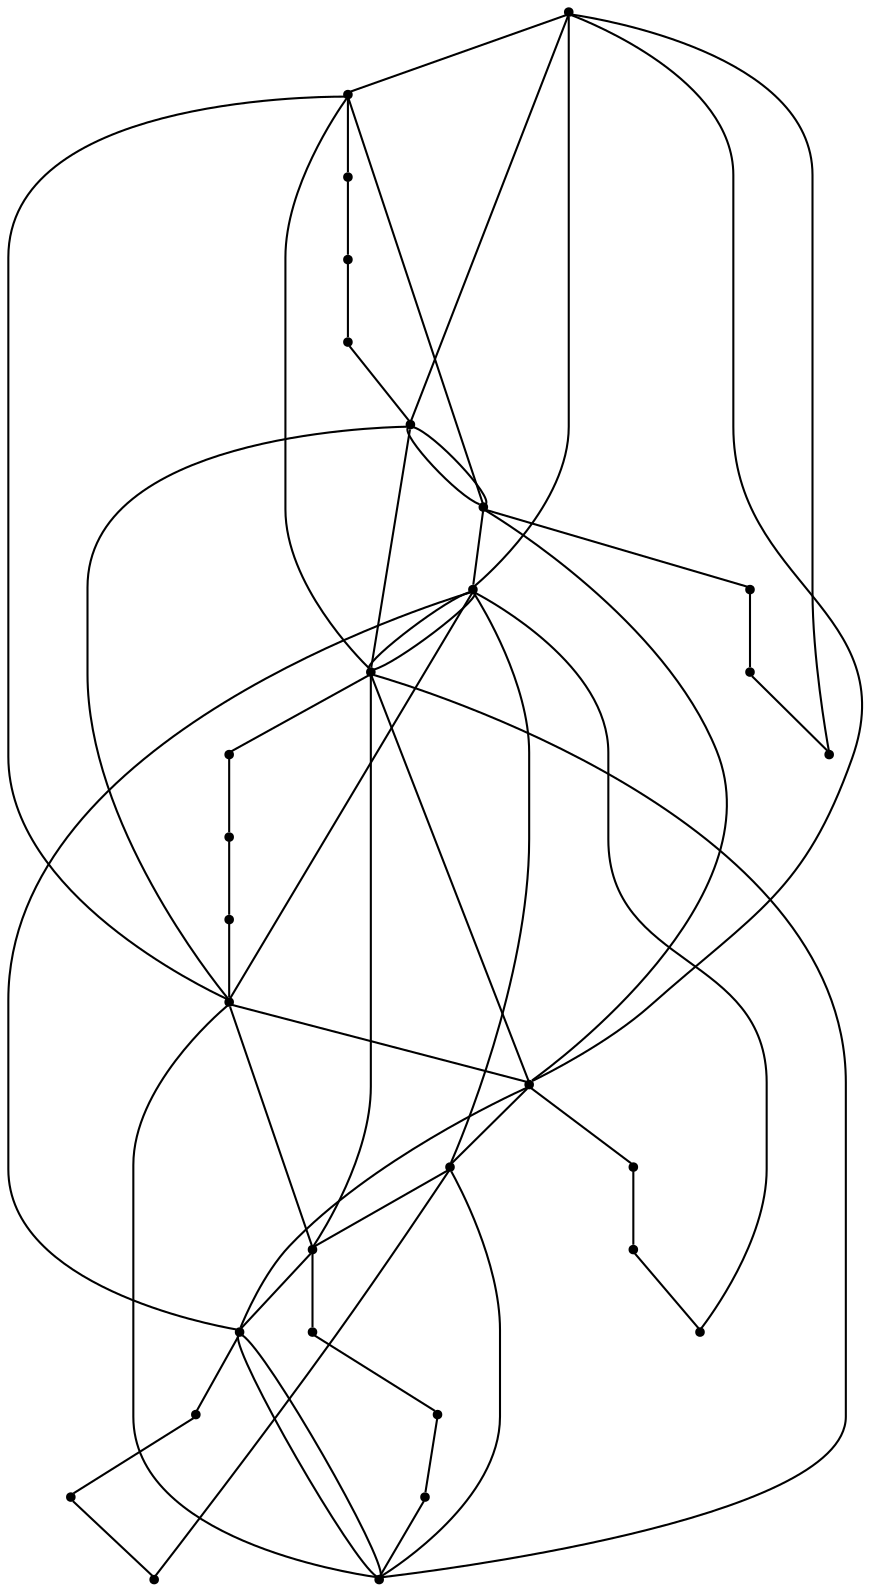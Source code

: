 graph {
  node [shape=point,comment="{\"directed\":false,\"doi\":\"10.1007/978-3-030-92931-2_20\",\"figure\":\"4 (1)\"}"]

  v0 [pos="1480.8193150044494,296.26040292389564"]
  v1 [pos="1212.9182589991328,462.9515816783677"]
  v2 [pos="1105.7595662019678,462.9515816783677"]
  v3 [pos="1480.8193150044494,462.9515816783677"]
  v4 [pos="1105.7595662019678,629.6427604328399"]
  v5 [pos="1212.9182589991328,629.6427604328399"]
  v6 [pos="1480.8193150044494,629.6427604328399"]
  v7 [pos="1373.6562981948807,296.26040292389564"]
  v8 [pos="1373.6562981948807,462.9515816783677"]
  v9 [pos="1212.9182589991328,296.26040292389564"]
  v10 [pos="1373.6562981948807,629.6427604328399"]
  v11 [pos="1105.7595662019676,296.26040292389564"]
  v12 [pos="1447.3305384122662,296.26040292389564"]
  v13 [pos="1427.2399050174492,296.26040292389564"]
  v14 [pos="1407.1449476102284,296.26040292389564"]
  v15 [pos="1179.4294824069498,296.26040292389564"]
  v16 [pos="1159.3388490121326,296.26040292389564"]
  v17 [pos="1139.24808844048,296.26040292389564"]
  v18 [pos="1447.3305384122664,462.9515816783677"]
  v19 [pos="1427.2399050174492,462.9515816783677"]
  v20 [pos="1407.1449476102284,462.9515816783677"]
  v21 [pos="1179.4294824069498,462.95158167836775"]
  v22 [pos="1159.3388490121326,462.9515816783677"]
  v23 [pos="1139.24808844048,462.95158167836775"]
  v24 [pos="1447.3305384122662,629.6427604328399"]
  v25 [pos="1427.2399050174492,629.6427604328399"]
  v26 [pos="1407.1449476102284,629.6427604328399"]
  v27 [pos="1179.4294824069498,629.6427604328399"]
  v28 [pos="1159.3388490121326,629.6427604328399"]
  v29 [pos="1139.24808844048,629.6427604328399"]

  v0 -- v9 [id="-1",pos="1480.8193150044494,296.26040292389564 1454.0275115931652,337.9331976125136 1361.1585351979083,333.7659181436518 1307.5749919637576,331.6822784092209 1253.9997152239075,329.59863867479 1239.7099988219993,329.59863867479 1212.9182589991328,296.26040292389564"]
  v29 -- v28 [id="-3",pos="1139.24808844048,629.6427604328399 1159.3388490121326,629.6427604328399 1159.3388490121326,629.6427604328399 1159.3388490121326,629.6427604328399"]
  v28 -- v27 [id="-4",pos="1159.3388490121326,629.6427604328399 1179.4294824069498,629.6427604328399 1179.4294824069498,629.6427604328399 1179.4294824069498,629.6427604328399"]
  v27 -- v5 [id="-5",pos="1179.4294824069498,629.6427604328399 1212.9182589991328,629.6427604328399 1212.9182589991328,629.6427604328399 1212.9182589991328,629.6427604328399"]
  v5 -- v10 [id="-6",pos="1212.9182589991328,629.6427604328399 1373.6562981948807,629.6427604328399 1373.6562981948807,629.6427604328399 1373.6562981948807,629.6427604328399"]
  v10 -- v26 [id="-7",pos="1373.6562981948807,629.6427604328399 1407.1449476102284,629.6427604328399 1407.1449476102284,629.6427604328399 1407.1449476102284,629.6427604328399"]
  v26 -- v25 [id="-8",pos="1407.1449476102284,629.6427604328399 1427.2399050174492,629.6427604328399 1427.2399050174492,629.6427604328399 1427.2399050174492,629.6427604328399"]
  v25 -- v24 [id="-9",pos="1427.2399050174492,629.6427604328399 1447.3305384122662,629.6427604328399 1447.3305384122662,629.6427604328399 1447.3305384122662,629.6427604328399"]
  v24 -- v6 [id="-10",pos="1447.3305384122662,629.6427604328399 1480.8193150044494,629.6427604328399 1480.8193150044494,629.6427604328399 1480.8193150044494,629.6427604328399"]
  v2 -- v23 [id="-13",pos="1105.7595662019678,462.9515816783677 1139.24808844048,462.95158167836775 1139.24808844048,462.95158167836775 1139.24808844048,462.95158167836775"]
  v23 -- v22 [id="-14",pos="1139.24808844048,462.95158167836775 1159.3388490121326,462.9515816783677 1159.3388490121326,462.9515816783677 1159.3388490121326,462.9515816783677"]
  v22 -- v21 [id="-15",pos="1159.3388490121326,462.9515816783677 1179.4294824069498,462.95158167836775 1179.4294824069498,462.95158167836775 1179.4294824069498,462.95158167836775"]
  v21 -- v1 [id="-16",pos="1179.4294824069498,462.95158167836775 1212.9182589991328,462.9515816783677 1212.9182589991328,462.9515816783677 1212.9182589991328,462.9515816783677"]
  v1 -- v8 [id="-17",pos="1212.9182589991328,462.9515816783677 1373.6562981948807,462.9515816783677 1373.6562981948807,462.9515816783677 1373.6562981948807,462.9515816783677"]
  v8 -- v20 [id="-18",pos="1373.6562981948807,462.9515816783677 1407.1449476102284,462.9515816783677 1407.1449476102284,462.9515816783677 1407.1449476102284,462.9515816783677"]
  v20 -- v19 [id="-19",pos="1407.1449476102284,462.9515816783677 1427.2399050174492,462.9515816783677 1427.2399050174492,462.9515816783677 1427.2399050174492,462.9515816783677"]
  v19 -- v18 [id="-20",pos="1427.2399050174492,462.9515816783677 1447.3305384122664,462.9515816783677 1447.3305384122664,462.9515816783677 1447.3305384122664,462.9515816783677"]
  v18 -- v3 [id="-21",pos="1447.3305384122664,462.9515816783677 1480.8193150044494,462.9515816783677 1480.8193150044494,462.9515816783677 1480.8193150044494,462.9515816783677"]
  v11 -- v17 [id="-24",pos="1105.7595662019676,296.26040292389564 1139.24808844048,296.26040292389564 1139.24808844048,296.26040292389564 1139.24808844048,296.26040292389564"]
  v17 -- v16 [id="-25",pos="1139.24808844048,296.26040292389564 1159.3388490121326,296.26040292389564 1159.3388490121326,296.26040292389564 1159.3388490121326,296.26040292389564"]
  v16 -- v15 [id="-26",pos="1159.3388490121326,296.26040292389564 1179.4294824069498,296.26040292389564 1179.4294824069498,296.26040292389564 1179.4294824069498,296.26040292389564"]
  v15 -- v9 [id="-27",pos="1179.4294824069498,296.26040292389564 1212.9182589991328,296.26040292389564 1212.9182589991328,296.26040292389564 1212.9182589991328,296.26040292389564"]
  v9 -- v7 [id="-28",pos="1212.9182589991328,296.26040292389564 1373.6562981948807,296.26040292389564 1373.6562981948807,296.26040292389564 1373.6562981948807,296.26040292389564"]
  v7 -- v14 [id="-29",pos="1373.6562981948807,296.26040292389564 1407.1449476102284,296.26040292389564 1407.1449476102284,296.26040292389564 1407.1449476102284,296.26040292389564"]
  v14 -- v13 [id="-30",pos="1407.1449476102284,296.26040292389564 1427.2399050174492,296.26040292389564 1427.2399050174492,296.26040292389564 1427.2399050174492,296.26040292389564"]
  v13 -- v12 [id="-31",pos="1427.2399050174492,296.26040292389564 1447.3305384122662,296.26040292389564 1447.3305384122662,296.26040292389564 1447.3305384122662,296.26040292389564"]
  v12 -- v0 [id="-32",pos="1447.3305384122662,296.26040292389564 1480.8193150044494,296.26040292389564 1480.8193150044494,296.26040292389564 1480.8193150044494,296.26040292389564"]
  v0 -- v1 [id="-34",pos="1480.8193150044494,296.26040292389564 1427.2398732232402,404.6096691143025 1247.4487092558343,404.6096691143025 1212.9182589991328,462.9515816783677"]
  v0 -- v2 [id="-35",pos="1480.8193150044494,296.26040292389564 1427.2398732232402,412.9442280520261 1155.7674373263387,412.9442280520261 1105.7595662019678,462.9515816783677"]
  v3 -- v1 [id="-36",pos="1480.8193150044494,462.9515816783677 1454.0275115931652,504.62437636698576 1361.1585351979083,500.45709689812395 1307.5749919637576,498.37345716369305 1253.9997152239075,496.28981742926214 1239.7099988219993,496.28981742926214 1212.9182589991328,462.9515816783677"]
  v3 -- v4 [id="-37",pos="1480.8193150044494,462.9515816783677 1427.2398732232402,579.6354068064982 1155.7674373263387,579.6354068064982 1105.7595662019678,629.6427604328399"]
  v3 -- v5 [id="-38",pos="1480.8193150044494,462.9515816783677 1427.2398732232402,571.3008478687746 1247.4487092558343,571.3008478687746 1212.9182589991328,629.6427604328399"]
  v6 -- v5 [id="-39",pos="1480.8193150044494,629.6427604328399 1454.0275115931652,671.3155551214578 1361.1585351979083,667.1482756525961 1307.5749919637576,665.0646359181651 1253.9997152239075,662.9809961837343 1239.7099988219993,662.9809961837343 1212.9182589991328,629.6427604328399"]
  v7 -- v2 [id="-40",pos="1373.6562981948807,296.26040292389564 1364.1339644388286,421.2787869897497 1134.9307846150896,421.2787869897497 1105.7595662019678,462.9515816783677"]
  v7 -- v1 [id="-41",pos="1373.6562981948807,296.26040292389564 1364.1339644388286,404.6096691143025 1247.4487092558343,404.6096691143025 1212.9182589991328,462.9515816783677"]
  v8 -- v4 [id="-42",pos="1373.6562981948807,462.9515816783677 1364.1339644388286,587.9699657442218 1134.9307846150896,587.9699657442218 1105.7595662019678,629.6427604328399"]
  v8 -- v5 [id="-43",pos="1373.6562981948807,462.9515816783677 1364.1339644388286,571.3008478687746 1247.4487092558343,571.3008478687746 1212.9182589991328,629.6427604328399"]
  v0 -- v11 [id="-44",pos="1480.8193150044494,296.26040292389564 1447.4805752838245,342.1004770813754 1393.3052782345771,342.1004770813754 1350.9360611687932,342.1004770813754 1308.570913761742,342.1004770813754 1278.0077766794218,342.1004770813754 1235.6426292723706,342.1004770813754 1193.2734122065867,342.1004770813754 1139.0981151573394,342.1004770813754 1105.7595662019676,296.26040292389564"]
  v3 -- v2 [id="-45",pos="1480.8193150044494,462.9515816783677 1447.4805752838245,508.79165583584756 1393.3052782345771,508.79165583584756 1350.9360611687932,508.79165583584756 1308.570913761742,508.79165583584756 1278.0077766794218,508.79165583584756 1235.6426292723706,508.79165583584756 1193.2734122065867,508.79165583584756 1139.0981151573394,508.79165583584756 1105.7595662019678,462.9515816783677"]
  v6 -- v4 [id="-46",pos="1480.8193150044494,629.6427604328399 1447.4805752838245,675.4828345903196 1393.3052782345771,675.4828345903196 1350.9360611687932,675.4828345903196 1308.570913761742,675.4828345903196 1278.0077766794218,675.4828345903196 1235.6426292723706,675.4828345903196 1193.2734122065867,675.4828345903196 1139.0981151573394,675.4828345903196 1105.7595662019678,629.6427604328399"]
  v4 -- v29 [id="-47",pos="1105.7595662019678,629.6427604328399 1139.24808844048,629.6427604328399 1139.24808844048,629.6427604328399 1139.24808844048,629.6427604328399"]
  v2 -- v8 [id="-48",pos="1105.7595662019678,462.9515816783677 1132.551306024834,504.62437636698576 1226.3162432254546,500.45709689812395 1279.8955896240373,498.37345716369305 1333.4749360226199,496.28981742926214 1346.8686916191646,496.28981742926214 1373.6562981948807,462.9515816783677"]
  v2 -- v6 [id="-49",pos="1105.7595662019678,462.9515816783677 1159.3388172179236,579.6354068064982 1430.8112531148254,579.6354068064982 1480.8193150044494,629.6427604328399"]
  v11 -- v3 [id="-50",pos="1105.7595662019676,296.26040292389564 1159.3388172179236,412.9442280520261 1430.8112531148254,412.9442280520261 1480.8193150044494,462.9515816783677"]
  v11 -- v8 [id="-51",pos="1105.7595662019676,296.26040292389564 1159.3388172179236,404.6096691143025 1339.1299811853298,404.6096691143025 1373.6562981948807,462.9515816783677"]
  v11 -- v7 [id="-52",pos="1105.7595662019676,296.26040292389564 1132.551306024834,337.9331976125136 1226.3162432254546,333.7659181436518 1279.8955896240373,331.6822784092209 1333.4749360226199,329.59863867479 1346.8686916191646,329.59863867479 1373.6562981948807,296.26040292389564"]
  v7 -- v9 [id="-53",pos="1373.6562981948807,296.26040292389564 1346.8686916191646,321.2640797370665 1320.0769835905069,321.2640797370665 1293.289345220582,321.2640797370665 1266.4976371919242,321.2640797370665 1239.7099988219993,321.2640797370665 1212.9182589991328,296.26040292389564"]
  v1 -- v8 [id="-54",pos="1212.9182589991328,462.9515816783677 1239.7099988219993,487.95525849153853 1266.4976371919242,487.95525849153853 1293.289345220582,487.95525849153853 1320.0769835905069,487.95525849153853 1346.8686916191646,487.95525849153853 1373.6562981948807,462.9515816783677"]
  v1 -- v6 [id="-55",pos="1212.9182589991328,462.9515816783677 1222.4447260023353,587.9699657442218 1451.6479058260743,587.9699657442218 1480.8193150044494,629.6427604328399"]
  v9 -- v3 [id="-56",pos="1212.9182589991328,296.26040292389564 1222.4447260023353,421.2787869897497 1451.6479058260743,421.2787869897497 1480.8193150044494,462.9515816783677"]
  v1 -- v10 [id="-57",pos="1212.9182589991328,462.9515816783677 1222.4447260023353,571.3008478687746 1339.1299811853298,571.3008478687746 1373.6562981948807,629.6427604328399"]
  v9 -- v8 [id="-58",pos="1212.9182589991328,296.26040292389564 1222.4447260023353,404.6096691143025 1339.1299811853298,404.6096691143025 1373.6562981948807,462.9515816783677"]
  v10 -- v5 [id="-59",pos="1373.6562981948807,629.6427604328399 1346.8686916191646,654.6464372460107 1320.0769835905069,654.6464372460107 1293.289345220582,654.6464372460107 1266.4976371919242,654.6464372460107 1239.7099988219993,654.6464372460107 1212.9182589991328,629.6427604328399"]
  v4 -- v10 [id="-60",pos="1105.7595662019678,629.6427604328399 1132.551306024834,671.3155551214578 1226.3162432254546,667.1482756525961 1279.8955896240373,665.0646359181651 1333.4749360226199,662.9809961837343 1346.8686916191646,662.9809961837343 1373.6562981948807,629.6427604328399"]
  v2 -- v10 [id="-61",pos="1105.7595662019678,462.9515816783677 1159.3388172179236,571.3008478687746 1339.1299811853298,571.3008478687746 1373.6562981948807,629.6427604328399"]
}